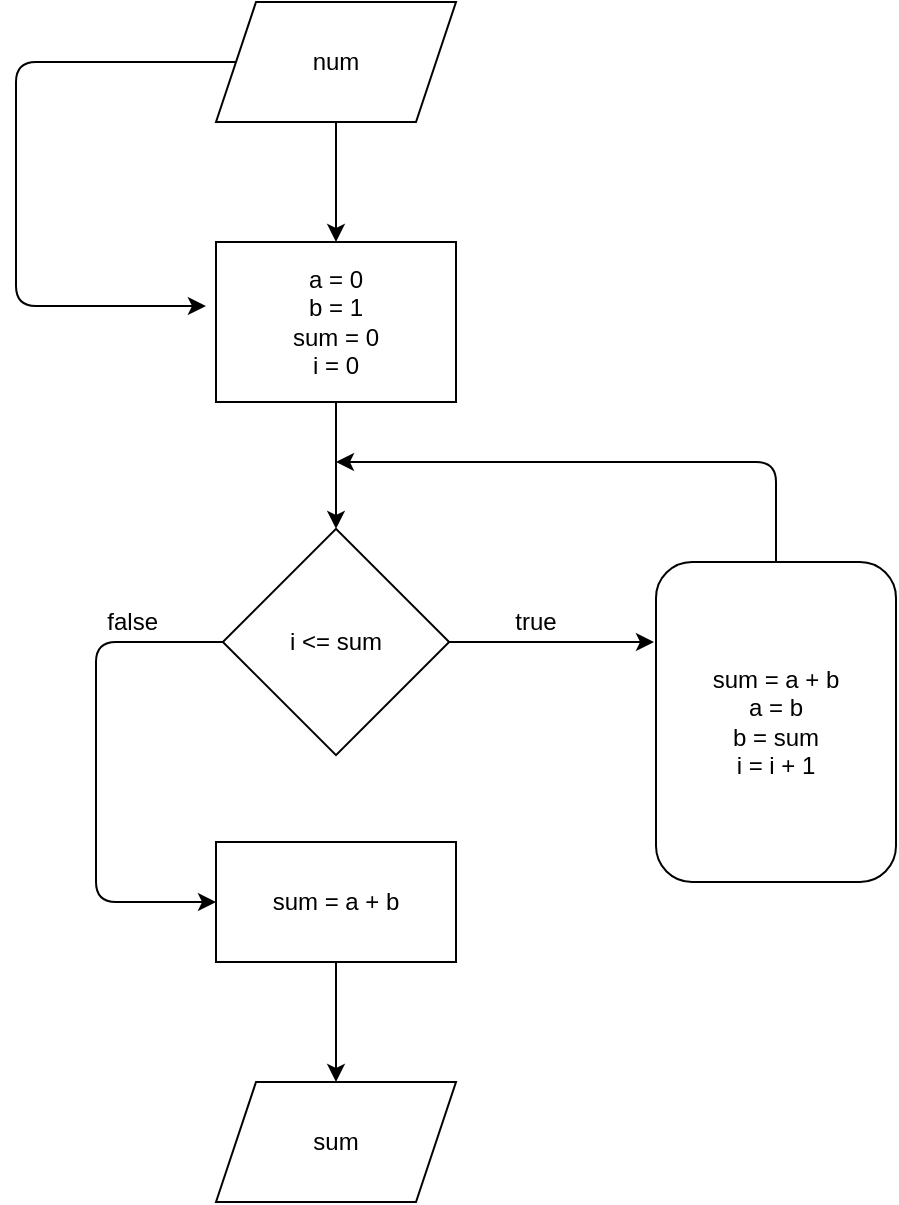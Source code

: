 <mxfile version="15.3.0" type="github">
  <diagram id="1pdJBvF3buKM2GbMjgxv" name="Page-1">
    <mxGraphModel dx="1186" dy="771" grid="1" gridSize="10" guides="1" tooltips="1" connect="1" arrows="1" fold="1" page="1" pageScale="1" pageWidth="827" pageHeight="1169" math="0" shadow="0">
      <root>
        <mxCell id="0" />
        <mxCell id="1" parent="0" />
        <mxCell id="HTMWCqQ5dK3WxQpSfjbb-1" value="" style="shape=parallelogram;perimeter=parallelogramPerimeter;whiteSpace=wrap;html=1;fixedSize=1;" vertex="1" parent="1">
          <mxGeometry x="340" y="60" width="120" height="60" as="geometry" />
        </mxCell>
        <mxCell id="HTMWCqQ5dK3WxQpSfjbb-3" value="" style="rounded=0;whiteSpace=wrap;html=1;" vertex="1" parent="1">
          <mxGeometry x="340" y="180" width="120" height="80" as="geometry" />
        </mxCell>
        <mxCell id="HTMWCqQ5dK3WxQpSfjbb-5" value="" style="whiteSpace=wrap;html=1;aspect=fixed;rotation=45;" vertex="1" parent="1">
          <mxGeometry x="360" y="340" width="80" height="80" as="geometry" />
        </mxCell>
        <mxCell id="HTMWCqQ5dK3WxQpSfjbb-6" value="" style="rounded=0;whiteSpace=wrap;html=1;" vertex="1" parent="1">
          <mxGeometry x="340" y="480" width="120" height="60" as="geometry" />
        </mxCell>
        <mxCell id="HTMWCqQ5dK3WxQpSfjbb-7" value="" style="shape=parallelogram;perimeter=parallelogramPerimeter;whiteSpace=wrap;html=1;fixedSize=1;" vertex="1" parent="1">
          <mxGeometry x="340" y="600" width="120" height="60" as="geometry" />
        </mxCell>
        <mxCell id="HTMWCqQ5dK3WxQpSfjbb-8" value="" style="rounded=1;whiteSpace=wrap;html=1;" vertex="1" parent="1">
          <mxGeometry x="560" y="340" width="120" height="160" as="geometry" />
        </mxCell>
        <mxCell id="HTMWCqQ5dK3WxQpSfjbb-9" value="" style="endArrow=classic;html=1;entryX=-0.042;entryY=0.4;entryDx=0;entryDy=0;entryPerimeter=0;exitX=0;exitY=0.5;exitDx=0;exitDy=0;" edge="1" parent="1" source="HTMWCqQ5dK3WxQpSfjbb-1" target="HTMWCqQ5dK3WxQpSfjbb-3">
          <mxGeometry width="50" height="50" relative="1" as="geometry">
            <mxPoint x="240" y="270" as="sourcePoint" />
            <mxPoint x="440" y="370" as="targetPoint" />
            <Array as="points">
              <mxPoint x="240" y="90" />
              <mxPoint x="240" y="212" />
            </Array>
          </mxGeometry>
        </mxCell>
        <mxCell id="HTMWCqQ5dK3WxQpSfjbb-13" value="" style="endArrow=classic;html=1;entryX=0.5;entryY=0;entryDx=0;entryDy=0;exitX=0.5;exitY=1;exitDx=0;exitDy=0;" edge="1" parent="1" source="HTMWCqQ5dK3WxQpSfjbb-1" target="HTMWCqQ5dK3WxQpSfjbb-3">
          <mxGeometry width="50" height="50" relative="1" as="geometry">
            <mxPoint x="390" y="420" as="sourcePoint" />
            <mxPoint x="440" y="370" as="targetPoint" />
          </mxGeometry>
        </mxCell>
        <mxCell id="HTMWCqQ5dK3WxQpSfjbb-14" value="" style="endArrow=classic;html=1;entryX=0;entryY=0;entryDx=0;entryDy=0;exitX=0.5;exitY=1;exitDx=0;exitDy=0;" edge="1" parent="1" source="HTMWCqQ5dK3WxQpSfjbb-3" target="HTMWCqQ5dK3WxQpSfjbb-5">
          <mxGeometry width="50" height="50" relative="1" as="geometry">
            <mxPoint x="390" y="420" as="sourcePoint" />
            <mxPoint x="440" y="370" as="targetPoint" />
          </mxGeometry>
        </mxCell>
        <mxCell id="HTMWCqQ5dK3WxQpSfjbb-15" value="" style="endArrow=classic;html=1;exitX=0;exitY=1;exitDx=0;exitDy=0;entryX=0;entryY=0.5;entryDx=0;entryDy=0;" edge="1" parent="1" source="HTMWCqQ5dK3WxQpSfjbb-5" target="HTMWCqQ5dK3WxQpSfjbb-6">
          <mxGeometry width="50" height="50" relative="1" as="geometry">
            <mxPoint x="390" y="420" as="sourcePoint" />
            <mxPoint x="440" y="370" as="targetPoint" />
            <Array as="points">
              <mxPoint x="280" y="380" />
              <mxPoint x="280" y="510" />
            </Array>
          </mxGeometry>
        </mxCell>
        <mxCell id="HTMWCqQ5dK3WxQpSfjbb-16" value="" style="endArrow=classic;html=1;entryX=0.5;entryY=0;entryDx=0;entryDy=0;exitX=0.5;exitY=1;exitDx=0;exitDy=0;" edge="1" parent="1" source="HTMWCqQ5dK3WxQpSfjbb-6" target="HTMWCqQ5dK3WxQpSfjbb-7">
          <mxGeometry width="50" height="50" relative="1" as="geometry">
            <mxPoint x="390" y="420" as="sourcePoint" />
            <mxPoint x="440" y="370" as="targetPoint" />
          </mxGeometry>
        </mxCell>
        <mxCell id="HTMWCqQ5dK3WxQpSfjbb-17" value="" style="endArrow=classic;html=1;exitX=1;exitY=0;exitDx=0;exitDy=0;" edge="1" parent="1" source="HTMWCqQ5dK3WxQpSfjbb-5">
          <mxGeometry width="50" height="50" relative="1" as="geometry">
            <mxPoint x="390" y="420" as="sourcePoint" />
            <mxPoint x="559" y="380" as="targetPoint" />
          </mxGeometry>
        </mxCell>
        <mxCell id="HTMWCqQ5dK3WxQpSfjbb-18" value="" style="endArrow=classic;html=1;exitX=0.5;exitY=0;exitDx=0;exitDy=0;" edge="1" parent="1" source="HTMWCqQ5dK3WxQpSfjbb-8">
          <mxGeometry width="50" height="50" relative="1" as="geometry">
            <mxPoint x="390" y="420" as="sourcePoint" />
            <mxPoint x="400" y="290" as="targetPoint" />
            <Array as="points">
              <mxPoint x="620" y="290" />
            </Array>
          </mxGeometry>
        </mxCell>
        <mxCell id="HTMWCqQ5dK3WxQpSfjbb-20" value="num" style="text;html=1;strokeColor=none;fillColor=none;align=center;verticalAlign=middle;whiteSpace=wrap;rounded=0;" vertex="1" parent="1">
          <mxGeometry x="380" y="80" width="40" height="20" as="geometry" />
        </mxCell>
        <mxCell id="HTMWCqQ5dK3WxQpSfjbb-21" value="a = 0&lt;br&gt;b = 1&lt;br&gt;sum = 0&lt;br&gt;i = 0" style="text;html=1;strokeColor=none;fillColor=none;align=center;verticalAlign=middle;whiteSpace=wrap;rounded=0;" vertex="1" parent="1">
          <mxGeometry x="375" y="195" width="50" height="50" as="geometry" />
        </mxCell>
        <mxCell id="HTMWCqQ5dK3WxQpSfjbb-24" value="i &amp;lt;= sum" style="text;html=1;strokeColor=none;fillColor=none;align=center;verticalAlign=middle;whiteSpace=wrap;rounded=0;" vertex="1" parent="1">
          <mxGeometry x="375" y="370" width="50" height="20" as="geometry" />
        </mxCell>
        <mxCell id="HTMWCqQ5dK3WxQpSfjbb-25" value="true" style="text;html=1;strokeColor=none;fillColor=none;align=center;verticalAlign=middle;whiteSpace=wrap;rounded=0;" vertex="1" parent="1">
          <mxGeometry x="480" y="360" width="40" height="20" as="geometry" />
        </mxCell>
        <mxCell id="HTMWCqQ5dK3WxQpSfjbb-26" value="false&amp;nbsp;" style="text;html=1;strokeColor=none;fillColor=none;align=center;verticalAlign=middle;whiteSpace=wrap;rounded=0;" vertex="1" parent="1">
          <mxGeometry x="280" y="360" width="40" height="20" as="geometry" />
        </mxCell>
        <mxCell id="HTMWCqQ5dK3WxQpSfjbb-27" value="sum = a + b&lt;br&gt;a = b&lt;br&gt;b = sum&lt;br&gt;i = i + 1" style="text;html=1;strokeColor=none;fillColor=none;align=center;verticalAlign=middle;whiteSpace=wrap;rounded=0;" vertex="1" parent="1">
          <mxGeometry x="585" y="385" width="70" height="70" as="geometry" />
        </mxCell>
        <mxCell id="HTMWCqQ5dK3WxQpSfjbb-28" value="sum = a + b" style="text;html=1;strokeColor=none;fillColor=none;align=center;verticalAlign=middle;whiteSpace=wrap;rounded=0;" vertex="1" parent="1">
          <mxGeometry x="365" y="500" width="70" height="20" as="geometry" />
        </mxCell>
        <mxCell id="HTMWCqQ5dK3WxQpSfjbb-29" value="sum" style="text;html=1;strokeColor=none;fillColor=none;align=center;verticalAlign=middle;whiteSpace=wrap;rounded=0;" vertex="1" parent="1">
          <mxGeometry x="380" y="620" width="40" height="20" as="geometry" />
        </mxCell>
      </root>
    </mxGraphModel>
  </diagram>
</mxfile>
